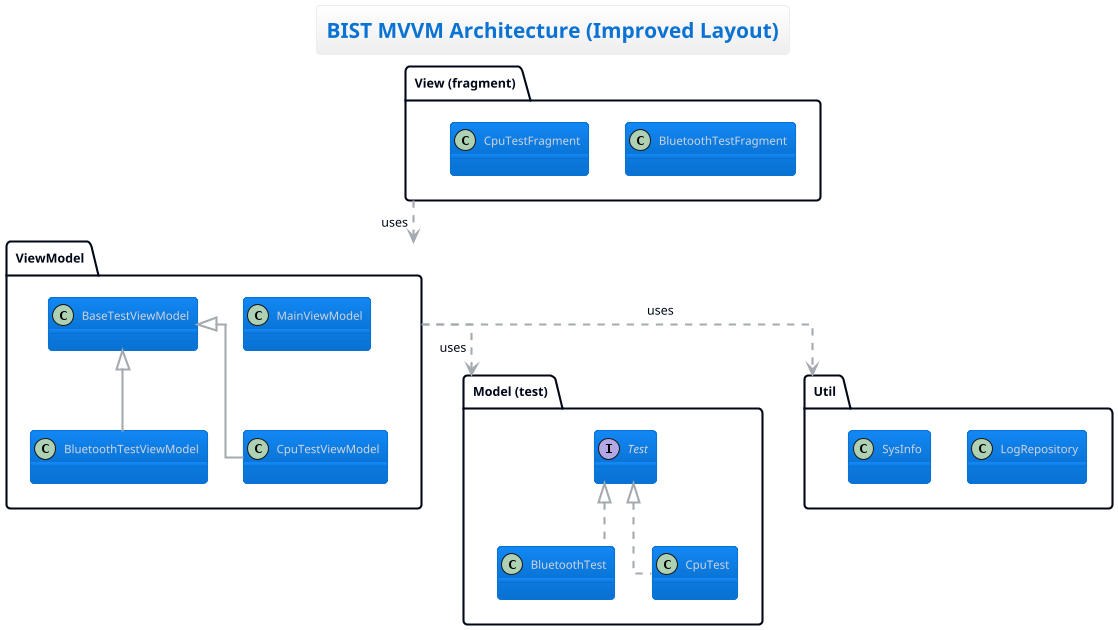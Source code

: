 @startuml
!theme cloudscape-design
title BIST MVVM Architecture (Improved Layout)

' A4 사이즈 출력을 위한 레이아웃 최적화
top to bottom direction
skinparam linetype ortho
skinparam wrapWidth 250
scale max 1200 width

' 기타 스타일링
skinparam packageStyle folder
skinparam classAttributeIconSize 0
skinparam groupInheritance 2 ' 상속/구현 화살표 병합

' --- 패키지 정의 (클래스 내용은 동일하므로 생략) ---

package "View (fragment)" as View {
  class "BluetoothTestFragment"
  class "CpuTestFragment"
  ' ...
}

package "ViewModel" as ViewModel {
  class "MainViewModel"
  class "BaseTestViewModel"
  class "BluetoothTestViewModel"
  ' ...
}

package "Model (test)" as Model {
  interface "Test"
  class "BluetoothTest"
  class "CpuTest"
  ' ...
}

package "Util" as Util {
  class "LogRepository"
  class "SysInfo"
  ' ...
}

' --- 관계 정의 (아키텍처 레벨) ---

' 1. 패키지 간의 주요 의존성 흐름을 정의합니다.
View ..> ViewModel : uses
ViewModel ..> Model : uses
ViewModel ..> Util : uses

' 2. 패키지들을 세로로 정렬하기 위해 보이지 않는 화살표를 사용합니다.
View -[hidden]up-> ViewModel
ViewModel -[hidden]down-> Model

' 3. 가장 중요한 상속 관계만 명시하여 구조를 보충합니다.
Model.Test <|.. Model.BluetoothTest
Model.Test <|.. Model.CpuTest
' ... (다른 Test 구현들) ...

ViewModel.BaseTestViewModel <|-- ViewModel.BluetoothTestViewModel
ViewModel.BaseTestViewModel <|-- ViewModel.CpuTestViewModel
' ... (다른 ViewModel 상속들) ...

@enduml
